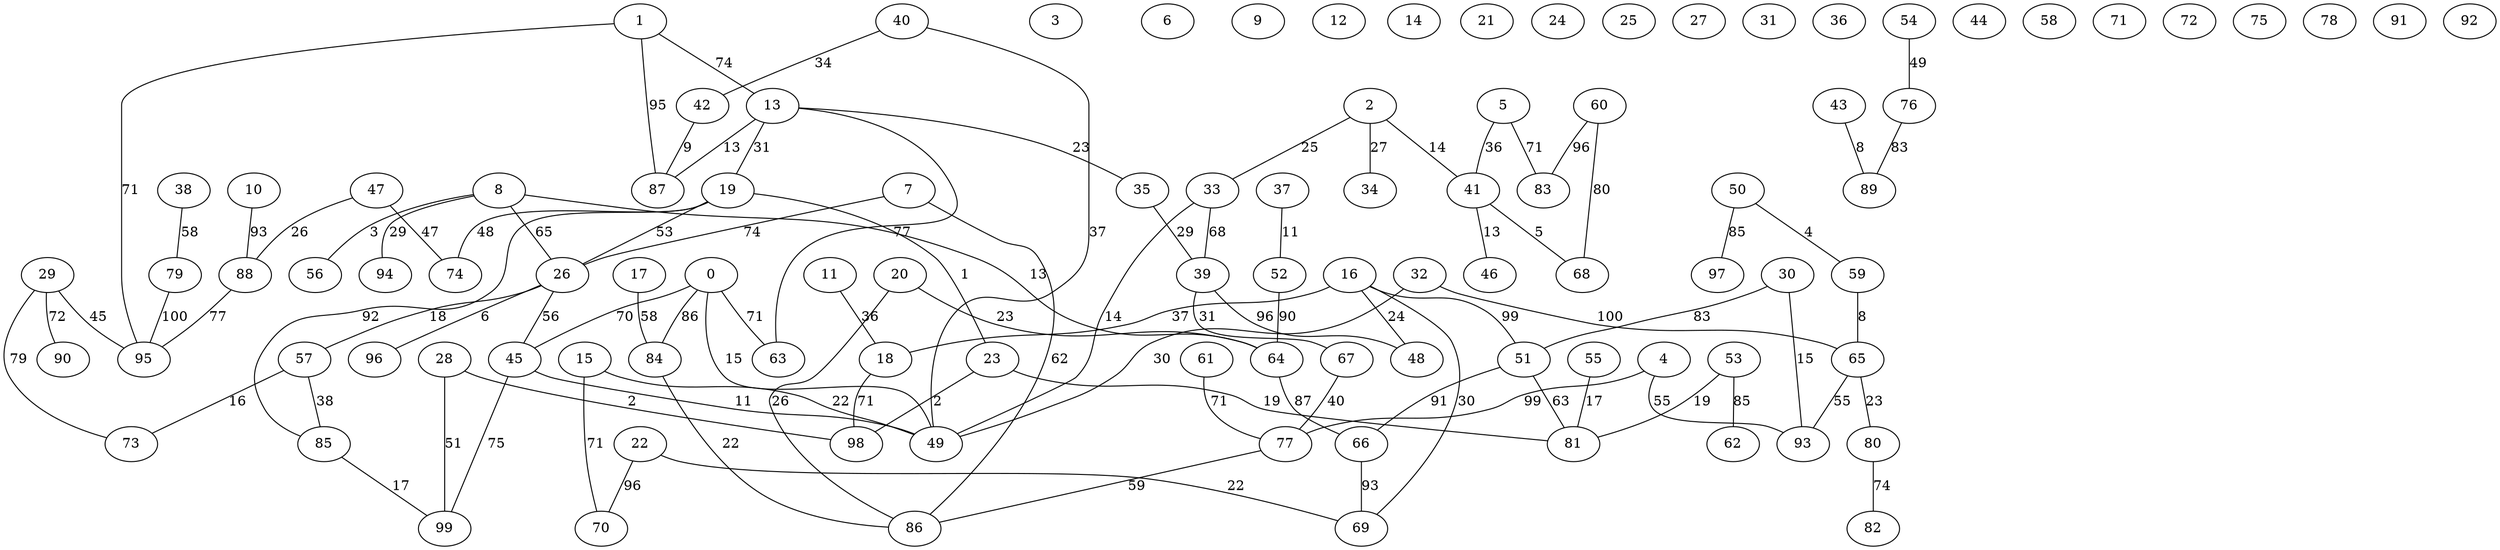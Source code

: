 graph {
  0 [label="0"];
  1 [label="1"];
  2 [label="2"];
  3 [label="3"];
  4 [label="4"];
  5 [label="5"];
  6 [label="6"];
  7 [label="7"];
  8 [label="8"];
  9 [label="9"];
  10 [label="10"];
  11 [label="11"];
  12 [label="12"];
  13 [label="13"];
  14 [label="14"];
  15 [label="15"];
  16 [label="16"];
  17 [label="17"];
  18 [label="18"];
  19 [label="19"];
  20 [label="20"];
  21 [label="21"];
  22 [label="22"];
  23 [label="23"];
  24 [label="24"];
  25 [label="25"];
  26 [label="26"];
  27 [label="27"];
  28 [label="28"];
  29 [label="29"];
  30 [label="30"];
  31 [label="31"];
  32 [label="32"];
  33 [label="33"];
  34 [label="34"];
  35 [label="35"];
  36 [label="36"];
  37 [label="37"];
  38 [label="38"];
  39 [label="39"];
  40 [label="40"];
  41 [label="41"];
  42 [label="42"];
  43 [label="43"];
  44 [label="44"];
  45 [label="45"];
  46 [label="46"];
  47 [label="47"];
  48 [label="48"];
  49 [label="49"];
  50 [label="50"];
  51 [label="51"];
  52 [label="52"];
  53 [label="53"];
  54 [label="54"];
  55 [label="55"];
  56 [label="56"];
  57 [label="57"];
  58 [label="58"];
  59 [label="59"];
  60 [label="60"];
  61 [label="61"];
  62 [label="62"];
  63 [label="63"];
  64 [label="64"];
  65 [label="65"];
  66 [label="66"];
  67 [label="67"];
  68 [label="68"];
  69 [label="69"];
  70 [label="70"];
  71 [label="71"];
  72 [label="72"];
  73 [label="73"];
  74 [label="74"];
  75 [label="75"];
  76 [label="76"];
  77 [label="77"];
  78 [label="78"];
  79 [label="79"];
  80 [label="80"];
  81 [label="81"];
  82 [label="82"];
  83 [label="83"];
  84 [label="84"];
  85 [label="85"];
  86 [label="86"];
  87 [label="87"];
  88 [label="88"];
  89 [label="89"];
  90 [label="90"];
  91 [label="91"];
  92 [label="92"];
  93 [label="93"];
  94 [label="94"];
  95 [label="95"];
  96 [label="96"];
  97 [label="97"];
  98 [label="98"];
  99 [label="99"];
  0 -- 45 [label="70"];
  0 -- 49 [label="15"];
  0 -- 63 [label="71"];
  0 -- 84 [label="86"];
  1 -- 95 [label="71"];
  1 -- 87 [label="95"];
  1 -- 13 [label="74"];
  2 -- 41 [label="14"];
  2 -- 33 [label="25"];
  2 -- 34 [label="27"];
  4 -- 93 [label="55"];
  4 -- 77 [label="99"];
  5 -- 83 [label="71"];
  5 -- 41 [label="36"];
  7 -- 86 [label="62"];
  7 -- 26 [label="74"];
  8 -- 26 [label="65"];
  8 -- 56 [label="3"];
  8 -- 94 [label="29"];
  8 -- 64 [label="13"];
  10 -- 88 [label="93"];
  11 -- 18 [label="36"];
  13 -- 19 [label="31"];
  13 -- 63 [label="77"];
  13 -- 87 [label="13"];
  13 -- 35 [label="23"];
  15 -- 49 [label="22"];
  15 -- 70 [label="71"];
  16 -- 51 [label="99"];
  16 -- 18 [label="37"];
  16 -- 69 [label="30"];
  16 -- 48 [label="24"];
  17 -- 84 [label="58"];
  18 -- 98 [label="71"];
  19 -- 74 [label="48"];
  19 -- 85 [label="92"];
  19 -- 26 [label="53"];
  19 -- 23 [label="1"];
  20 -- 64 [label="23"];
  20 -- 86 [label="26"];
  22 -- 70 [label="96"];
  22 -- 69 [label="22"];
  23 -- 81 [label="19"];
  23 -- 98 [label="2"];
  26 -- 45 [label="56"];
  26 -- 57 [label="18"];
  26 -- 96 [label="6"];
  28 -- 99 [label="51"];
  28 -- 98 [label="2"];
  29 -- 95 [label="45"];
  29 -- 90 [label="72"];
  29 -- 73 [label="79"];
  30 -- 51 [label="83"];
  30 -- 93 [label="15"];
  32 -- 49 [label="30"];
  32 -- 65 [label="100"];
  33 -- 39 [label="68"];
  33 -- 49 [label="14"];
  35 -- 39 [label="29"];
  37 -- 52 [label="11"];
  38 -- 79 [label="58"];
  39 -- 48 [label="96"];
  39 -- 67 [label="31"];
  40 -- 49 [label="37"];
  40 -- 42 [label="34"];
  41 -- 68 [label="5"];
  41 -- 46 [label="13"];
  42 -- 87 [label="9"];
  43 -- 89 [label="8"];
  45 -- 99 [label="75"];
  45 -- 49 [label="11"];
  47 -- 74 [label="47"];
  47 -- 88 [label="26"];
  50 -- 97 [label="85"];
  50 -- 59 [label="4"];
  51 -- 81 [label="63"];
  51 -- 66 [label="91"];
  52 -- 64 [label="90"];
  53 -- 81 [label="19"];
  53 -- 62 [label="85"];
  54 -- 76 [label="49"];
  55 -- 81 [label="17"];
  57 -- 85 [label="38"];
  57 -- 73 [label="16"];
  59 -- 65 [label="8"];
  60 -- 83 [label="96"];
  60 -- 68 [label="80"];
  61 -- 77 [label="71"];
  64 -- 66 [label="87"];
  65 -- 93 [label="55"];
  65 -- 80 [label="23"];
  66 -- 69 [label="93"];
  67 -- 77 [label="40"];
  76 -- 89 [label="83"];
  77 -- 86 [label="59"];
  79 -- 95 [label="100"];
  80 -- 82 [label="74"];
  84 -- 86 [label="22"];
  85 -- 99 [label="17"];
  88 -- 95 [label="77"];
}